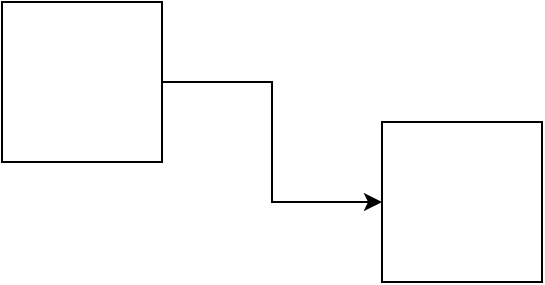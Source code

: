 <mxfile version="26.0.11">
  <diagram name="Página-1" id="SwQKMk2zp1gwW1Hns5_v">
    <mxGraphModel dx="1390" dy="785" grid="1" gridSize="10" guides="1" tooltips="1" connect="1" arrows="1" fold="1" page="1" pageScale="1" pageWidth="827" pageHeight="1169" math="0" shadow="0">
      <root>
        <mxCell id="0" />
        <mxCell id="1" parent="0" />
        <mxCell id="zqTm4nc6_7KsGuc9ypnf-3" style="edgeStyle=orthogonalEdgeStyle;rounded=0;orthogonalLoop=1;jettySize=auto;html=1;entryX=0;entryY=0.5;entryDx=0;entryDy=0;" edge="1" parent="1" source="zqTm4nc6_7KsGuc9ypnf-1" target="zqTm4nc6_7KsGuc9ypnf-2">
          <mxGeometry relative="1" as="geometry" />
        </mxCell>
        <mxCell id="zqTm4nc6_7KsGuc9ypnf-1" value="" style="whiteSpace=wrap;html=1;aspect=fixed;" vertex="1" parent="1">
          <mxGeometry x="120" y="230" width="80" height="80" as="geometry" />
        </mxCell>
        <mxCell id="zqTm4nc6_7KsGuc9ypnf-2" value="" style="whiteSpace=wrap;html=1;aspect=fixed;" vertex="1" parent="1">
          <mxGeometry x="310" y="290" width="80" height="80" as="geometry" />
        </mxCell>
      </root>
    </mxGraphModel>
  </diagram>
</mxfile>
